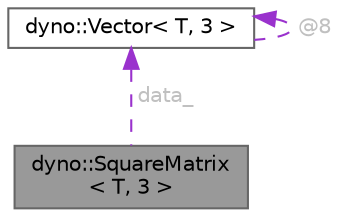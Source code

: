digraph "dyno::SquareMatrix&lt; T, 3 &gt;"
{
 // LATEX_PDF_SIZE
  bgcolor="transparent";
  edge [fontname=Helvetica,fontsize=10,labelfontname=Helvetica,labelfontsize=10];
  node [fontname=Helvetica,fontsize=10,shape=box,height=0.2,width=0.4];
  Node1 [id="Node000001",label="dyno::SquareMatrix\l\< T, 3 \>",height=0.2,width=0.4,color="gray40", fillcolor="grey60", style="filled", fontcolor="black",tooltip=" "];
  Node2 -> Node1 [id="edge1_Node000001_Node000002",dir="back",color="darkorchid3",style="dashed",tooltip=" ",label=" data_",fontcolor="grey" ];
  Node2 [id="Node000002",label="dyno::Vector\< T, 3 \>",height=0.2,width=0.4,color="gray40", fillcolor="white", style="filled",URL="$classdyno_1_1_vector_3_01_t_00_013_01_4.html",tooltip=" "];
  Node2 -> Node2 [id="edge2_Node000002_Node000002",dir="back",color="darkorchid3",style="dashed",tooltip=" ",label=" @8",fontcolor="grey" ];
}
